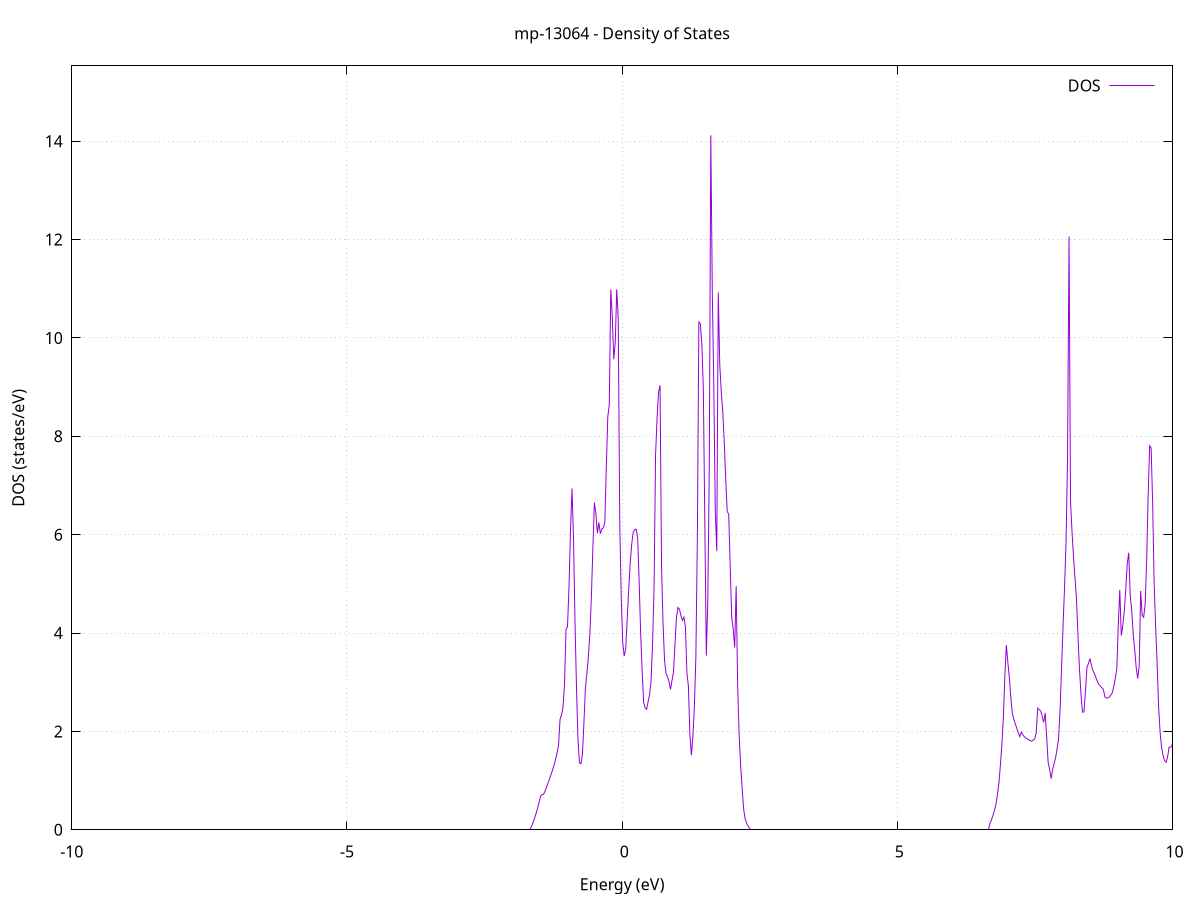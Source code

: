 set title 'mp-13064 - Density of States'
set xlabel 'Energy (eV)'
set ylabel 'DOS (states/eV)'
set grid
set xrange [-10:10]
set yrange [0:15.531]
set xzeroaxis lt -1
set terminal png size 800,600
set output 'mp-13064_dos_gnuplot.png'
plot '-' using 1:2 with lines title 'DOS'
-21.714000 0.000000
-21.686900 0.000000
-21.659800 0.000000
-21.632600 0.000000
-21.605500 0.000000
-21.578400 0.000000
-21.551300 0.000000
-21.524100 0.000000
-21.497000 0.000000
-21.469900 0.000000
-21.442800 0.000000
-21.415700 0.000000
-21.388500 0.000000
-21.361400 0.000000
-21.334300 0.000000
-21.307200 0.000000
-21.280100 0.000000
-21.252900 0.000000
-21.225800 0.000000
-21.198700 0.000000
-21.171600 0.000000
-21.144400 0.000000
-21.117300 0.000000
-21.090200 0.000000
-21.063100 0.000000
-21.036000 0.000000
-21.008800 0.000000
-20.981700 0.000000
-20.954600 0.000000
-20.927500 0.000000
-20.900300 0.000000
-20.873200 0.000000
-20.846100 0.000000
-20.819000 0.000000
-20.791900 0.000000
-20.764700 0.000000
-20.737600 0.000000
-20.710500 0.000000
-20.683400 0.000000
-20.656300 0.000000
-20.629100 0.000000
-20.602000 0.000000
-20.574900 0.000000
-20.547800 0.000000
-20.520600 0.000000
-20.493500 0.000000
-20.466400 0.000000
-20.439300 0.000000
-20.412200 0.000000
-20.385000 0.000000
-20.357900 0.000000
-20.330800 0.000000
-20.303700 0.000000
-20.276500 0.000000
-20.249400 0.000000
-20.222300 0.000000
-20.195200 0.000000
-20.168100 0.000000
-20.140900 0.000000
-20.113800 0.000000
-20.086700 0.000000
-20.059600 0.000000
-20.032400 0.000000
-20.005300 0.000000
-19.978200 0.000000
-19.951100 0.000000
-19.924000 0.000000
-19.896800 0.000000
-19.869700 0.000000
-19.842600 0.000000
-19.815500 0.000000
-19.788400 0.000000
-19.761200 0.000000
-19.734100 0.000000
-19.707000 0.000000
-19.679900 0.000000
-19.652700 0.000000
-19.625600 0.000000
-19.598500 0.000000
-19.571400 0.000000
-19.544300 0.000000
-19.517100 0.000000
-19.490000 0.000000
-19.462900 0.000000
-19.435800 0.000000
-19.408600 0.000000
-19.381500 0.000000
-19.354400 0.000000
-19.327300 0.000000
-19.300200 0.000000
-19.273000 0.000000
-19.245900 0.064800
-19.218800 1.100700
-19.191700 2.669500
-19.164500 4.135700
-19.137400 5.825500
-19.110300 7.203400
-19.083200 8.298100
-19.056100 12.555900
-19.028900 16.362500
-19.001800 18.095400
-18.974700 14.949300
-18.947600 7.426200
-18.920500 5.519300
-18.893300 4.638800
-18.866200 3.813000
-18.839100 3.404700
-18.812000 2.166400
-18.784800 1.857600
-18.757700 1.680400
-18.730600 1.626700
-18.703500 1.573400
-18.676400 1.520900
-18.649200 1.472900
-18.622100 1.424800
-18.595000 1.371600
-18.567900 1.303800
-18.540700 1.226000
-18.513600 1.151600
-18.486500 3.620200
-18.459400 5.199200
-18.432300 8.399400
-18.405100 8.549300
-18.378000 9.060200
-18.350900 8.042800
-18.323800 6.958200
-18.296600 10.930800
-18.269500 16.466400
-18.242400 16.985400
-18.215300 14.123600
-18.188200 17.185400
-18.161000 28.923700
-18.133900 28.666700
-18.106800 34.449200
-18.079700 28.397500
-18.052600 23.942100
-18.025400 16.965400
-17.998300 10.657700
-17.971200 5.661100
-17.944100 0.005300
-17.916900 0.000000
-17.889800 0.000000
-17.862700 0.000000
-17.835600 0.000000
-17.808500 0.000000
-17.781300 0.000000
-17.754200 0.000000
-17.727100 0.000000
-17.700000 0.000000
-17.672800 0.000000
-17.645700 0.000000
-17.618600 0.000000
-17.591500 0.000000
-17.564400 0.000000
-17.537200 0.000000
-17.510100 0.000000
-17.483000 0.000000
-17.455900 0.000000
-17.428700 0.000000
-17.401600 0.000000
-17.374500 0.000000
-17.347400 0.000000
-17.320300 0.000000
-17.293100 0.000000
-17.266000 0.000000
-17.238900 0.000000
-17.211800 0.000000
-17.184700 0.000000
-17.157500 0.000000
-17.130400 0.000000
-17.103300 0.000000
-17.076200 0.000000
-17.049000 0.000000
-17.021900 0.000000
-16.994800 0.000000
-16.967700 0.000000
-16.940600 0.000000
-16.913400 0.000000
-16.886300 0.000000
-16.859200 0.000000
-16.832100 0.000000
-16.804900 0.000000
-16.777800 0.000000
-16.750700 0.000000
-16.723600 0.000000
-16.696500 0.000000
-16.669300 0.000000
-16.642200 0.000000
-16.615100 0.000000
-16.588000 0.000000
-16.560800 0.000000
-16.533700 0.000000
-16.506600 0.000000
-16.479500 0.000000
-16.452400 0.000000
-16.425200 0.000000
-16.398100 0.000000
-16.371000 0.000000
-16.343900 0.000000
-16.316800 0.000000
-16.289600 0.000000
-16.262500 0.000000
-16.235400 0.000000
-16.208300 0.000000
-16.181100 0.000000
-16.154000 0.000000
-16.126900 0.000000
-16.099800 0.000000
-16.072700 0.000000
-16.045500 0.000000
-16.018400 0.000000
-15.991300 0.000000
-15.964200 0.000000
-15.937000 0.000000
-15.909900 0.000000
-15.882800 0.000000
-15.855700 0.000000
-15.828600 0.000000
-15.801400 0.000000
-15.774300 0.000000
-15.747200 0.000000
-15.720100 0.000000
-15.692900 0.000000
-15.665800 0.000000
-15.638700 0.000000
-15.611600 0.000000
-15.584500 0.000000
-15.557300 0.000000
-15.530200 0.000000
-15.503100 0.000000
-15.476000 0.000000
-15.448900 0.000000
-15.421700 0.000000
-15.394600 0.000000
-15.367500 0.000000
-15.340400 0.000000
-15.313200 0.000000
-15.286100 0.000000
-15.259000 0.000000
-15.231900 0.000000
-15.204800 0.000000
-15.177600 0.000000
-15.150500 0.000000
-15.123400 0.000000
-15.096300 0.000000
-15.069100 0.000000
-15.042000 0.000000
-15.014900 0.000000
-14.987800 0.000000
-14.960700 0.000000
-14.933500 0.000000
-14.906400 0.000000
-14.879300 0.000000
-14.852200 0.000000
-14.825100 0.000000
-14.797900 0.000000
-14.770800 0.000000
-14.743700 0.000000
-14.716600 0.000000
-14.689400 0.000000
-14.662300 0.000000
-14.635200 0.000000
-14.608100 0.000000
-14.581000 0.000000
-14.553800 0.000000
-14.526700 0.000000
-14.499600 0.000000
-14.472500 0.000000
-14.445300 0.000000
-14.418200 0.000000
-14.391100 0.000000
-14.364000 0.000000
-14.336900 0.000000
-14.309700 0.000000
-14.282600 0.000000
-14.255500 0.000000
-14.228400 0.000000
-14.201200 0.000000
-14.174100 0.000000
-14.147000 0.000000
-14.119900 0.002300
-14.092800 0.011000
-14.065600 0.026400
-14.038500 0.048400
-14.011400 0.077000
-13.984300 0.111800
-13.957200 0.152300
-13.930000 0.198600
-13.902900 0.250600
-13.875800 0.301000
-13.848700 0.331000
-13.821500 0.359900
-13.794400 0.404000
-13.767300 0.449300
-13.740200 0.497500
-13.713100 0.541800
-13.685900 0.582100
-13.658800 0.619000
-13.631700 0.716100
-13.604600 0.858100
-13.577400 0.982500
-13.550300 1.198100
-13.523200 1.489200
-13.496100 1.653800
-13.469000 1.752400
-13.441800 1.853500
-13.414700 1.865800
-13.387600 2.115700
-13.360500 2.983400
-13.333300 4.070800
-13.306200 4.915600
-13.279100 5.586600
-13.252000 6.380700
-13.224900 6.809600
-13.197700 6.789800
-13.170600 6.491200
-13.143500 6.047400
-13.116400 5.613500
-13.089300 5.304900
-13.062100 5.014700
-13.035000 4.670200
-13.007900 4.515500
-12.980800 4.707600
-12.953600 5.396000
-12.926500 5.418000
-12.899400 3.926600
-12.872300 4.554800
-12.845200 6.593700
-12.818000 9.164400
-12.790900 9.228400
-12.763800 8.753300
-12.736700 8.383700
-12.709500 18.239600
-12.682400 5.733700
-12.655300 5.647700
-12.628200 6.917000
-12.601100 7.062900
-12.573900 5.007700
-12.546800 4.552600
-12.519700 4.075600
-12.492600 3.529300
-12.465400 2.981300
-12.438300 2.606600
-12.411200 1.942600
-12.384100 1.122100
-12.357000 0.584100
-12.329800 0.198800
-12.302700 0.000000
-12.275600 0.000000
-12.248500 0.000000
-12.221400 0.000000
-12.194200 0.000000
-12.167100 0.000000
-12.140000 0.000000
-12.112900 0.000000
-12.085700 0.000000
-12.058600 0.000000
-12.031500 0.000000
-12.004400 0.000000
-11.977300 0.000000
-11.950100 0.000000
-11.923000 0.000000
-11.895900 0.000000
-11.868800 0.000000
-11.841600 0.000000
-11.814500 0.000000
-11.787400 0.000000
-11.760300 0.000000
-11.733200 0.000000
-11.706000 0.000000
-11.678900 0.000000
-11.651800 0.000000
-11.624700 0.000000
-11.597500 0.000000
-11.570400 0.000000
-11.543300 0.000000
-11.516200 0.000000
-11.489100 0.000000
-11.461900 0.000000
-11.434800 0.000000
-11.407700 0.000000
-11.380600 0.000000
-11.353500 0.000000
-11.326300 0.000000
-11.299200 0.000000
-11.272100 0.000000
-11.245000 0.000000
-11.217800 0.000000
-11.190700 0.000000
-11.163600 0.000000
-11.136500 0.000000
-11.109400 0.000000
-11.082200 0.000000
-11.055100 0.000000
-11.028000 0.000000
-11.000900 0.000000
-10.973700 0.000000
-10.946600 0.000000
-10.919500 0.000000
-10.892400 0.000000
-10.865300 0.000000
-10.838100 0.000000
-10.811000 0.000000
-10.783900 0.000000
-10.756800 0.000000
-10.729600 0.000000
-10.702500 0.000000
-10.675400 0.000000
-10.648300 0.000000
-10.621200 0.000000
-10.594000 0.000000
-10.566900 0.000000
-10.539800 0.000000
-10.512700 0.000000
-10.485600 0.000000
-10.458400 0.000000
-10.431300 0.000000
-10.404200 0.000000
-10.377100 0.000000
-10.349900 0.000000
-10.322800 0.000000
-10.295700 0.000000
-10.268600 0.000000
-10.241500 0.000000
-10.214300 0.000000
-10.187200 0.000000
-10.160100 0.000000
-10.133000 0.000000
-10.105800 0.000000
-10.078700 0.000000
-10.051600 0.000000
-10.024500 0.000000
-9.997400 0.000000
-9.970200 0.000000
-9.943100 0.000000
-9.916000 0.000000
-9.888900 0.000000
-9.861700 0.000000
-9.834600 0.000000
-9.807500 0.000000
-9.780400 0.000000
-9.753300 0.000000
-9.726100 0.000000
-9.699000 0.000000
-9.671900 0.000000
-9.644800 0.000000
-9.617700 0.000000
-9.590500 0.000000
-9.563400 0.000000
-9.536300 0.000000
-9.509200 0.000000
-9.482000 0.000000
-9.454900 0.000000
-9.427800 0.000000
-9.400700 0.000000
-9.373600 0.000000
-9.346400 0.000000
-9.319300 0.000000
-9.292200 0.000000
-9.265100 0.000000
-9.237900 0.000000
-9.210800 0.000000
-9.183700 0.000000
-9.156600 0.000000
-9.129500 0.000000
-9.102300 0.000000
-9.075200 0.000000
-9.048100 0.000000
-9.021000 0.000000
-8.993900 0.000000
-8.966700 0.000000
-8.939600 0.000000
-8.912500 0.000000
-8.885400 0.000000
-8.858200 0.000000
-8.831100 0.000000
-8.804000 0.000000
-8.776900 0.000000
-8.749800 0.000000
-8.722600 0.000000
-8.695500 0.000000
-8.668400 0.000000
-8.641300 0.000000
-8.614100 0.000000
-8.587000 0.000000
-8.559900 0.000000
-8.532800 0.000000
-8.505700 0.000000
-8.478500 0.000000
-8.451400 0.000000
-8.424300 0.000000
-8.397200 0.000000
-8.370000 0.000000
-8.342900 0.000000
-8.315800 0.000000
-8.288700 0.000000
-8.261600 0.000000
-8.234400 0.000000
-8.207300 0.000000
-8.180200 0.000000
-8.153100 0.000000
-8.126000 0.000000
-8.098800 0.000000
-8.071700 0.000000
-8.044600 0.000000
-8.017500 0.000000
-7.990300 0.000000
-7.963200 0.000000
-7.936100 0.000000
-7.909000 0.000000
-7.881900 0.000000
-7.854700 0.000000
-7.827600 0.000000
-7.800500 0.000000
-7.773400 0.000000
-7.746200 0.000000
-7.719100 0.000000
-7.692000 0.000000
-7.664900 0.000000
-7.637800 0.000000
-7.610600 0.000000
-7.583500 0.000000
-7.556400 0.000000
-7.529300 0.000000
-7.502100 0.000000
-7.475000 0.000000
-7.447900 0.000000
-7.420800 0.000000
-7.393700 0.000000
-7.366500 0.000000
-7.339400 0.000000
-7.312300 0.000000
-7.285200 0.000000
-7.258100 0.000000
-7.230900 0.000000
-7.203800 0.000000
-7.176700 0.000000
-7.149600 0.000000
-7.122400 0.000000
-7.095300 0.000000
-7.068200 0.000000
-7.041100 0.000000
-7.014000 0.000000
-6.986800 0.000000
-6.959700 0.000000
-6.932600 0.000000
-6.905500 0.000000
-6.878300 0.000000
-6.851200 0.000000
-6.824100 0.000000
-6.797000 0.000000
-6.769900 0.000000
-6.742700 0.000000
-6.715600 0.000000
-6.688500 0.000000
-6.661400 0.000000
-6.634200 0.000000
-6.607100 0.000000
-6.580000 0.000000
-6.552900 0.000000
-6.525800 0.000000
-6.498600 0.000000
-6.471500 0.000000
-6.444400 0.000000
-6.417300 0.000000
-6.390200 0.000000
-6.363000 0.000000
-6.335900 0.000000
-6.308800 0.000000
-6.281700 0.000000
-6.254500 0.000000
-6.227400 0.000000
-6.200300 0.000000
-6.173200 0.000000
-6.146100 0.000000
-6.118900 0.000000
-6.091800 0.000000
-6.064700 0.000000
-6.037600 0.000000
-6.010400 0.000000
-5.983300 0.000000
-5.956200 0.000000
-5.929100 0.000000
-5.902000 0.000000
-5.874800 0.000000
-5.847700 0.000000
-5.820600 0.000000
-5.793500 0.000000
-5.766300 0.000000
-5.739200 0.000000
-5.712100 0.000000
-5.685000 0.000000
-5.657900 0.000000
-5.630700 0.000000
-5.603600 0.000000
-5.576500 0.000000
-5.549400 0.000000
-5.522300 0.000000
-5.495100 0.000000
-5.468000 0.000000
-5.440900 0.000000
-5.413800 0.000000
-5.386600 0.000000
-5.359500 0.000000
-5.332400 0.000000
-5.305300 0.000000
-5.278200 0.000000
-5.251000 0.000000
-5.223900 0.000000
-5.196800 0.000000
-5.169700 0.000000
-5.142500 0.000000
-5.115400 0.000000
-5.088300 0.000000
-5.061200 0.000000
-5.034100 0.000000
-5.006900 0.000000
-4.979800 0.000000
-4.952700 0.000000
-4.925600 0.000000
-4.898400 0.000000
-4.871300 0.000000
-4.844200 0.000000
-4.817100 0.000000
-4.790000 0.000000
-4.762800 0.000000
-4.735700 0.000000
-4.708600 0.000000
-4.681500 0.000000
-4.654400 0.000000
-4.627200 0.000000
-4.600100 0.000000
-4.573000 0.000000
-4.545900 0.000000
-4.518700 0.000000
-4.491600 0.000000
-4.464500 0.000000
-4.437400 0.000000
-4.410300 0.000000
-4.383100 0.000000
-4.356000 0.000000
-4.328900 0.000000
-4.301800 0.000000
-4.274600 0.000000
-4.247500 0.000000
-4.220400 0.000000
-4.193300 0.000000
-4.166200 0.000000
-4.139000 0.000000
-4.111900 0.000000
-4.084800 0.000000
-4.057700 0.000000
-4.030600 0.000000
-4.003400 0.000000
-3.976300 0.000000
-3.949200 0.000000
-3.922100 0.000000
-3.894900 0.000000
-3.867800 0.000000
-3.840700 0.000000
-3.813600 0.000000
-3.786500 0.000000
-3.759300 0.000000
-3.732200 0.000000
-3.705100 0.000000
-3.678000 0.000000
-3.650800 0.000000
-3.623700 0.000000
-3.596600 0.000000
-3.569500 0.000000
-3.542400 0.000000
-3.515200 0.000000
-3.488100 0.000000
-3.461000 0.000000
-3.433900 0.000000
-3.406700 0.000000
-3.379600 0.000000
-3.352500 0.000000
-3.325400 0.000000
-3.298300 0.000000
-3.271100 0.000000
-3.244000 0.000000
-3.216900 0.000000
-3.189800 0.000000
-3.162700 0.000000
-3.135500 0.000000
-3.108400 0.000000
-3.081300 0.000000
-3.054200 0.000000
-3.027000 0.000000
-2.999900 0.000000
-2.972800 0.000000
-2.945700 0.000000
-2.918600 0.000000
-2.891400 0.000000
-2.864300 0.000000
-2.837200 0.000000
-2.810100 0.000000
-2.782900 0.000000
-2.755800 0.000000
-2.728700 0.000000
-2.701600 0.000000
-2.674500 0.000000
-2.647300 0.000000
-2.620200 0.000000
-2.593100 0.000000
-2.566000 0.000000
-2.538800 0.000000
-2.511700 0.000000
-2.484600 0.000000
-2.457500 0.000000
-2.430400 0.000000
-2.403200 0.000000
-2.376100 0.000000
-2.349000 0.000000
-2.321900 0.000000
-2.294800 0.000000
-2.267600 0.000000
-2.240500 0.000000
-2.213400 0.000000
-2.186300 0.000000
-2.159100 0.000000
-2.132000 0.000000
-2.104900 0.000000
-2.077800 0.000000
-2.050700 0.000000
-2.023500 0.000000
-1.996400 0.000000
-1.969300 0.000000
-1.942200 0.000000
-1.915000 0.000000
-1.887900 0.000000
-1.860800 0.000000
-1.833700 0.000000
-1.806600 0.000000
-1.779400 0.000000
-1.752300 0.000000
-1.725200 0.000000
-1.698100 0.000000
-1.670900 0.011300
-1.643800 0.078000
-1.616700 0.154600
-1.589600 0.241200
-1.562500 0.337800
-1.535300 0.444300
-1.508200 0.560800
-1.481100 0.687300
-1.454000 0.715900
-1.426900 0.722200
-1.399700 0.787000
-1.372600 0.868200
-1.345500 0.951600
-1.318400 1.037200
-1.291200 1.125500
-1.264100 1.217200
-1.237000 1.314700
-1.209900 1.430100
-1.182800 1.565100
-1.155600 1.719600
-1.128500 2.243700
-1.101400 2.338800
-1.074300 2.493500
-1.047100 2.967700
-1.020000 4.066500
-0.992900 4.131800
-0.965800 4.928000
-0.938700 6.060300
-0.911500 6.936500
-0.884400 5.961300
-0.857300 4.257100
-0.830200 2.921000
-0.803000 1.855000
-0.775900 1.360600
-0.748800 1.345900
-0.721700 1.533500
-0.694600 2.166300
-0.667400 2.888300
-0.640300 3.177200
-0.613200 3.518700
-0.586100 4.001200
-0.559000 4.728700
-0.531800 5.735500
-0.504700 6.652200
-0.477600 6.435900
-0.450500 6.029400
-0.423300 6.245900
-0.396200 6.020200
-0.369100 6.117300
-0.342000 6.139300
-0.314900 6.244800
-0.287700 7.377600
-0.260600 8.397400
-0.233500 8.646000
-0.206400 10.985200
-0.179200 10.441100
-0.152100 9.566200
-0.125000 9.917900
-0.097900 10.988700
-0.070800 10.394300
-0.043600 6.235800
-0.016500 4.710000
0.010600 3.802300
0.037700 3.530400
0.064900 3.682800
0.092000 4.285700
0.119100 4.878000
0.146200 5.407600
0.173300 5.801700
0.200500 6.041800
0.227600 6.102600
0.254700 6.111400
0.281800 5.932800
0.308900 5.054700
0.336100 3.999500
0.363200 3.233200
0.390300 2.594600
0.417400 2.477900
0.444600 2.450100
0.471700 2.606400
0.498800 2.749600
0.525900 3.036300
0.553000 3.787400
0.580200 4.948700
0.607300 7.620500
0.634400 8.366000
0.661500 8.897600
0.688700 9.037000
0.715800 5.349000
0.742900 4.201000
0.770000 3.452400
0.797100 3.177400
0.824300 3.107800
0.851400 3.010200
0.878500 2.853900
0.905600 3.031500
0.932800 3.206500
0.959900 3.761700
0.987000 4.318100
1.014100 4.519300
1.041200 4.485300
1.068400 4.353800
1.095500 4.256800
1.122600 4.321500
1.149700 4.125400
1.176800 3.187000
1.204000 2.921700
1.231100 1.928900
1.258200 1.517800
1.285300 1.897400
1.312500 2.491300
1.339600 3.517200
1.366700 5.940200
1.393800 10.324500
1.420900 10.287900
1.448100 9.880600
1.475200 8.971200
1.502300 6.239700
1.529400 3.541000
1.556600 4.669400
1.583700 7.403000
1.610800 14.118700
1.637900 10.964500
1.665000 9.046300
1.692200 6.499800
1.719300 5.664000
1.746400 10.924000
1.773500 9.466800
1.800600 8.911000
1.827800 8.504800
1.854900 7.898100
1.882000 7.125800
1.909100 6.471400
1.936300 6.415600
1.963400 5.359300
1.990500 4.331400
2.017600 4.085000
2.044700 3.705400
2.071900 4.952600
2.099000 2.918400
2.126100 1.919300
2.153200 1.304200
2.180400 0.845900
2.207500 0.423700
2.234600 0.223000
2.261700 0.138300
2.288800 0.073600
2.316000 0.029200
2.343100 0.005000
2.370200 0.000000
2.397300 0.000000
2.424500 0.000000
2.451600 0.000000
2.478700 0.000000
2.505800 0.000000
2.532900 0.000000
2.560100 0.000000
2.587200 0.000000
2.614300 0.000000
2.641400 0.000000
2.668500 0.000000
2.695700 0.000000
2.722800 0.000000
2.749900 0.000000
2.777000 0.000000
2.804200 0.000000
2.831300 0.000000
2.858400 0.000000
2.885500 0.000000
2.912600 0.000000
2.939800 0.000000
2.966900 0.000000
2.994000 0.000000
3.021100 0.000000
3.048300 0.000000
3.075400 0.000000
3.102500 0.000000
3.129600 0.000000
3.156700 0.000000
3.183900 0.000000
3.211000 0.000000
3.238100 0.000000
3.265200 0.000000
3.292400 0.000000
3.319500 0.000000
3.346600 0.000000
3.373700 0.000000
3.400800 0.000000
3.428000 0.000000
3.455100 0.000000
3.482200 0.000000
3.509300 0.000000
3.536400 0.000000
3.563600 0.000000
3.590700 0.000000
3.617800 0.000000
3.644900 0.000000
3.672100 0.000000
3.699200 0.000000
3.726300 0.000000
3.753400 0.000000
3.780500 0.000000
3.807700 0.000000
3.834800 0.000000
3.861900 0.000000
3.889000 0.000000
3.916200 0.000000
3.943300 0.000000
3.970400 0.000000
3.997500 0.000000
4.024600 0.000000
4.051800 0.000000
4.078900 0.000000
4.106000 0.000000
4.133100 0.000000
4.160300 0.000000
4.187400 0.000000
4.214500 0.000000
4.241600 0.000000
4.268700 0.000000
4.295900 0.000000
4.323000 0.000000
4.350100 0.000000
4.377200 0.000000
4.404300 0.000000
4.431500 0.000000
4.458600 0.000000
4.485700 0.000000
4.512800 0.000000
4.540000 0.000000
4.567100 0.000000
4.594200 0.000000
4.621300 0.000000
4.648400 0.000000
4.675600 0.000000
4.702700 0.000000
4.729800 0.000000
4.756900 0.000000
4.784100 0.000000
4.811200 0.000000
4.838300 0.000000
4.865400 0.000000
4.892500 0.000000
4.919700 0.000000
4.946800 0.000000
4.973900 0.000000
5.001000 0.000000
5.028200 0.000000
5.055300 0.000000
5.082400 0.000000
5.109500 0.000000
5.136600 0.000000
5.163800 0.000000
5.190900 0.000000
5.218000 0.000000
5.245100 0.000000
5.272200 0.000000
5.299400 0.000000
5.326500 0.000000
5.353600 0.000000
5.380700 0.000000
5.407900 0.000000
5.435000 0.000000
5.462100 0.000000
5.489200 0.000000
5.516300 0.000000
5.543500 0.000000
5.570600 0.000000
5.597700 0.000000
5.624800 0.000000
5.652000 0.000000
5.679100 0.000000
5.706200 0.000000
5.733300 0.000000
5.760400 0.000000
5.787600 0.000000
5.814700 0.000000
5.841800 0.000000
5.868900 0.000000
5.896100 0.000000
5.923200 0.000000
5.950300 0.000000
5.977400 0.000000
6.004500 0.000000
6.031700 0.000000
6.058800 0.000000
6.085900 0.000000
6.113000 0.000000
6.140100 0.000000
6.167300 0.000000
6.194400 0.000000
6.221500 0.000000
6.248600 0.000000
6.275800 0.000000
6.302900 0.000000
6.330000 0.000000
6.357100 0.000000
6.384200 0.000000
6.411400 0.000000
6.438500 0.000000
6.465600 0.000000
6.492700 0.000000
6.519900 0.000000
6.547000 0.000000
6.574100 0.000000
6.601200 0.000000
6.628300 0.000000
6.655500 0.000000
6.682600 0.126700
6.709700 0.199800
6.736800 0.287900
6.764000 0.390900
6.791100 0.510700
6.818200 0.710300
6.845300 0.941300
6.872400 1.306200
6.899600 1.726400
6.926700 2.272900
6.953800 3.114300
6.980900 3.757300
7.008000 3.408400
7.035200 3.096100
7.062300 2.685600
7.089400 2.370200
7.116500 2.246400
7.143700 2.153400
7.170800 2.062500
7.197900 1.972800
7.225000 1.894100
7.252100 1.986200
7.279300 1.933500
7.306400 1.895500
7.333500 1.866700
7.360600 1.848500
7.387800 1.831800
7.414900 1.813500
7.442000 1.799300
7.469100 1.826500
7.496200 1.848700
7.523400 1.964000
7.550500 2.472200
7.577600 2.442400
7.604700 2.415800
7.631800 2.314000
7.659000 2.185700
7.686100 2.376500
7.713200 1.905100
7.740300 1.368000
7.767500 1.234600
7.794600 1.039400
7.821700 1.222200
7.848800 1.344000
7.875900 1.468000
7.903100 1.643300
7.930200 1.856200
7.957300 2.441100
7.984400 3.301200
8.011600 4.158800
8.038700 4.928300
8.065800 5.857900
8.092900 7.532000
8.120000 12.062900
8.147200 6.675600
8.174300 6.057900
8.201400 5.541800
8.228500 5.113700
8.255700 4.687700
8.282800 3.944800
8.309900 3.260800
8.337000 2.771300
8.364100 2.390200
8.391300 2.396700
8.418400 2.804400
8.445500 3.302500
8.472600 3.380300
8.499700 3.482200
8.526900 3.340100
8.554000 3.242000
8.581100 3.173900
8.608200 3.094700
8.635400 3.014700
8.662500 2.954100
8.689600 2.919700
8.716700 2.885000
8.743800 2.856000
8.771000 2.704500
8.798100 2.678100
8.825200 2.679900
8.852300 2.699400
8.879500 2.736300
8.906600 2.790700
8.933700 2.920000
8.960800 3.074100
8.987900 3.271900
9.015100 4.165400
9.042200 4.878600
9.069300 3.948100
9.096400 4.147200
9.123600 4.438800
9.150700 4.884500
9.177800 5.407000
9.204900 5.633400
9.232000 4.755900
9.259200 4.456600
9.286300 3.968600
9.313400 3.659600
9.340500 3.298600
9.367600 3.075400
9.394800 3.328200
9.421900 4.856300
9.449000 4.362700
9.476100 4.319900
9.503300 4.587300
9.530400 5.478300
9.557500 6.785000
9.584600 7.806800
9.611700 7.763600
9.638900 6.660200
9.666000 5.047400
9.693100 4.146500
9.720200 3.389900
9.747400 2.507300
9.774500 1.985300
9.801600 1.678300
9.828700 1.510500
9.855800 1.407400
9.883000 1.372600
9.910100 1.472200
9.937200 1.676500
9.964300 1.679900
9.991500 1.718700
10.018600 1.803000
10.045700 1.596500
10.072800 1.488900
10.099900 1.612600
10.127100 1.890600
10.154200 2.289500
10.181300 2.937100
10.208400 3.315500
10.235500 3.619100
10.262700 3.909000
10.289800 4.116300
10.316900 3.645100
10.344000 3.288300
10.371200 2.994600
10.398300 2.736600
10.425400 2.518400
10.452500 2.342000
10.479600 2.209000
10.506800 2.102400
10.533900 2.182700
10.561000 2.385000
10.588100 2.249200
10.615300 2.180100
10.642400 2.187600
10.669500 2.385800
10.696600 2.785700
10.723700 3.471200
10.750900 4.377400
10.778000 5.436500
10.805100 6.524800
10.832200 7.404000
10.859400 6.937700
10.886500 6.233900
10.913600 5.541900
10.940700 4.836100
10.967800 4.617400
10.995000 4.314400
11.022100 3.775200
11.049200 1.617700
11.076300 1.072600
11.103400 0.112600
11.130600 0.042900
11.157700 0.006500
11.184800 0.000000
11.211900 0.000000
11.239100 0.105500
11.266200 0.402100
11.293300 0.826300
11.320400 1.376900
11.347500 3.657100
11.374700 3.635500
11.401800 4.453900
11.428900 6.370200
11.456000 8.320200
11.483200 8.516100
11.510300 6.972500
11.537400 4.662900
11.564500 4.014700
11.591600 3.999200
11.618800 4.669000
11.645900 6.129200
11.673000 6.856700
11.700100 6.781600
11.727300 6.204500
11.754400 5.849000
11.781500 5.458400
11.808600 4.755000
11.835700 4.697300
11.862900 4.831400
11.890000 5.540700
11.917100 5.783900
11.944200 4.790300
11.971300 4.348200
11.998500 3.460900
12.025600 3.020200
12.052700 2.584100
12.079800 2.322200
12.107000 1.894300
12.134100 1.759500
12.161200 1.927600
12.188300 2.207300
12.215400 2.610700
12.242600 3.959700
12.269700 4.545800
12.296800 5.805100
12.323900 6.961500
12.351100 8.144000
12.378200 6.764700
12.405300 7.521700
12.432400 6.632400
12.459500 5.409900
12.486700 3.224700
12.513800 2.032300
12.540900 1.320900
12.568000 0.827700
12.595200 0.544400
12.622300 0.334200
12.649400 0.188900
12.676500 0.113000
12.703600 0.125200
12.730800 0.211400
12.757900 0.427900
12.785000 0.900400
12.812100 1.444400
12.839200 2.010300
12.866400 2.504900
12.893500 2.832500
12.920600 3.072200
12.947700 4.140000
12.974900 3.694500
13.002000 3.615200
13.029100 3.427400
13.056200 3.158300
13.083300 2.877500
13.110500 2.647100
13.137600 2.415300
13.164700 2.216600
13.191800 2.096700
13.219000 2.050000
13.246100 2.390900
13.273200 2.412000
13.300300 2.565200
13.327400 2.496900
13.354600 2.346300
13.381700 2.146500
13.408800 1.964600
13.435900 1.828000
13.463000 1.514800
13.490200 1.475700
13.517300 1.458300
13.544400 1.442800
13.571500 1.428500
13.598700 1.415200
13.625800 1.402500
13.652900 1.391300
13.680000 1.388600
13.707100 1.410800
13.734300 1.458200
13.761400 1.529000
13.788500 1.544700
13.815600 1.508500
13.842800 1.452000
13.869900 1.369400
13.897000 1.304300
13.924100 1.254700
13.951200 1.215700
13.978400 1.191700
14.005500 1.181900
14.032600 1.181700
14.059700 1.181900
14.086900 1.181200
14.114000 1.179400
14.141100 1.172200
14.168200 1.166600
14.195300 1.160900
14.222500 1.155400
14.249600 1.150000
14.276700 1.144900
14.303800 1.108300
14.330900 1.099400
14.358100 1.091200
14.385200 1.084700
14.412300 1.080400
14.439400 1.078200
14.466600 1.078000
14.493700 1.075000
14.520800 1.066200
14.547900 1.062200
14.575000 1.064300
14.602200 1.069800
14.629300 1.075800
14.656400 1.083700
14.683500 1.406700
14.710700 1.362200
14.737800 1.014700
14.764900 1.034300
14.792000 1.054200
14.819100 1.074300
14.846300 1.094600
14.873400 1.118400
14.900500 1.172300
14.927600 1.261900
14.954800 1.387200
14.981900 1.548100
15.009000 1.744800
15.036100 2.250200
15.063200 2.466400
15.090400 2.802200
15.117500 3.161100
15.144600 4.255200
15.171700 2.962800
15.198800 2.874700
15.226000 2.839400
15.253100 2.797000
15.280200 2.728300
15.307300 2.651300
15.334500 2.559000
15.361600 2.460500
15.388700 2.366400
15.415800 2.273100
15.442900 2.183800
15.470100 2.118700
15.497200 2.081700
15.524300 2.137400
15.551400 2.160200
15.578600 2.226700
15.605700 2.360400
15.632800 2.562400
15.659900 3.307100
15.687000 2.582000
15.714200 2.302300
15.741300 1.782700
15.768400 1.716200
15.795500 1.692000
15.822700 1.704400
15.849800 1.650800
15.876900 1.574700
15.904000 1.478800
15.931100 1.306300
15.958300 1.091100
15.985400 0.893200
16.012500 0.712500
16.039600 0.588700
16.066700 0.404900
16.093900 0.280600
16.121000 0.270200
16.148100 0.271100
16.175200 0.279100
16.202400 0.294200
16.229500 0.316400
16.256600 0.337200
16.283700 0.349700
16.310800 0.361200
16.338000 0.377700
16.365100 0.397800
16.392200 0.418000
16.419300 0.437700
16.446500 0.457000
16.473600 0.475700
16.500700 0.494000
16.527800 0.511800
16.554900 0.529100
16.582100 0.546500
16.609200 0.565300
16.636300 0.585700
16.663400 0.607800
16.690600 0.789500
16.717700 0.884300
16.744800 0.969000
16.771900 1.043800
16.799000 1.108400
16.826200 1.163100
16.853300 1.207600
16.880400 1.245100
16.907500 1.274800
16.934600 1.297900
16.961800 1.306700
16.988900 1.300400
17.016000 1.293100
17.043100 1.285500
17.070300 1.277600
17.097400 1.270100
17.124500 1.293400
17.151600 1.288800
17.178700 1.275900
17.205900 1.274600
17.233000 1.291200
17.260100 1.314400
17.287200 1.343200
17.314400 1.377600
17.341500 1.417400
17.368600 1.636900
17.395700 1.699700
17.422800 1.768200
17.450000 1.831200
17.477100 1.904200
17.504200 2.938800
17.531300 2.022800
17.558500 2.007100
17.585600 1.990100
17.612700 1.992800
17.639800 2.009900
17.666900 2.059300
17.694100 2.114000
17.721200 2.167400
17.748300 2.216700
17.775400 2.251100
17.802500 2.305200
17.829700 2.379700
17.856800 2.448300
17.883900 2.505400
17.911000 2.551000
17.938200 2.588400
17.965300 2.659900
17.992400 2.871900
18.019500 2.964600
18.046600 2.729400
18.073800 2.689700
18.100900 2.654800
18.128000 2.625700
18.155100 2.598700
18.182300 2.613400
18.209400 2.673700
18.236500 2.743800
18.263600 2.823100
18.290700 2.970400
18.317900 2.830400
18.345000 2.761200
18.372100 2.636500
18.399200 2.507500
18.426400 2.365300
18.453500 2.245200
18.480600 2.225800
18.507700 2.211100
18.534800 2.199000
18.562000 2.190800
18.589100 2.189500
18.616200 2.198500
18.643300 2.193700
18.670400 2.147100
18.697600 2.118500
18.724700 2.155100
18.751800 2.370600
18.778900 2.466200
18.806100 2.537800
18.833200 2.590700
18.860300 2.624900
18.887400 2.640400
18.914500 2.695500
18.941700 2.628900
18.968800 2.546400
18.995900 2.453300
19.023000 2.269600
19.050200 2.194500
19.077300 2.129000
19.104400 2.072500
19.131500 2.024400
19.158600 1.984800
19.185800 1.953700
19.212900 1.931000
19.240000 1.949600
19.267100 1.709700
19.294200 1.535300
19.321400 1.502800
19.348500 1.485600
19.375600 1.432500
19.402700 1.322400
19.429900 1.156600
19.457000 1.026400
19.484100 0.904200
19.511200 0.811500
19.538300 0.768600
19.565500 0.810500
19.592600 0.939200
19.619700 1.157600
19.646800 1.442200
19.674000 1.717300
19.701100 1.892900
19.728200 2.054800
19.755300 1.664700
19.782400 1.584500
19.809600 1.539100
19.836700 1.522200
19.863800 1.534300
19.890900 1.551000
19.918100 1.579700
19.945200 1.604300
19.972300 1.694300
19.999400 1.769400
20.026500 1.848700
20.053700 1.932200
20.080800 2.019700
20.107900 2.119800
20.135000 2.233300
20.162100 2.387800
20.189300 2.615300
20.216400 2.860000
20.243500 3.052100
20.270600 3.237200
20.297800 3.307000
20.324900 3.505400
20.352000 3.539200
20.379100 3.092300
20.406200 2.627500
20.433400 2.400200
20.460500 2.272400
20.487600 2.208500
20.514700 2.148200
20.541900 2.142500
20.569000 2.177800
20.596100 2.215100
20.623200 2.238200
20.650300 2.236400
20.677500 2.270400
20.704600 2.153300
20.731700 2.184000
20.758800 2.224900
20.786000 2.278700
20.813100 2.345700
20.840200 2.613100
20.867300 2.677200
20.894400 2.768800
20.921600 2.811500
20.948700 3.129600
20.975800 2.958400
21.002900 2.923100
21.030000 2.935600
21.057200 2.976900
21.084300 3.008400
21.111400 3.059700
21.138500 3.137200
21.165700 3.120000
21.192800 3.074400
21.219900 3.078900
21.247000 3.120600
21.274100 3.140400
21.301300 3.237700
21.328400 3.000200
21.355500 2.727200
21.382600 2.422900
21.409800 2.138500
21.436900 2.004900
21.464000 1.981100
21.491100 1.957400
21.518200 1.931600
21.545400 1.903800
21.572500 1.873900
21.599600 1.842400
21.626700 1.810800
21.653900 1.778900
21.681000 1.754500
21.708100 1.782100
21.735200 1.817700
21.762300 1.768700
21.789500 1.715500
21.816600 1.672000
21.843700 1.641800
21.870800 1.619300
21.897900 1.586300
21.925100 1.540700
21.952200 1.544200
21.979300 1.550400
22.006400 1.593000
22.033600 1.686900
22.060700 1.792200
22.087800 1.887500
22.114900 2.048100
22.142000 2.205800
22.169200 2.393300
22.196300 2.636400
22.223400 3.013800
22.250500 3.369100
22.277700 3.653400
22.304800 3.898700
22.331900 4.105800
22.359000 4.448400
22.386100 4.622000
22.413300 3.474800
22.440400 2.933200
22.467500 2.684200
22.494600 2.456400
22.521800 1.957900
22.548900 1.883800
22.576000 1.805100
22.603100 1.722700
22.630200 1.646100
22.657400 1.592900
22.684500 2.190700
22.711600 1.985300
22.738700 2.014000
22.765800 2.063600
22.793000 2.126100
22.820100 2.198300
22.847200 2.281600
22.874300 2.382900
22.901500 2.518200
22.928600 2.680300
22.955700 2.834500
22.982800 3.048500
23.009900 3.438900
23.037100 3.567100
23.064200 3.512300
23.091300 3.205800
23.118400 2.830600
23.145600 2.507100
23.172700 2.407300
23.199800 2.319700
23.226900 2.244300
23.254000 2.182000
23.281200 2.130500
23.308300 2.100200
23.335400 2.043400
23.362500 2.127900
23.389700 2.060100
23.416800 1.985000
23.443900 1.943400
23.471000 1.919200
23.498100 1.911600
23.525300 2.244100
23.552400 2.085500
23.579500 1.903000
23.606600 1.937400
23.633700 2.068200
23.660900 2.237200
23.688000 2.278300
23.715100 2.233900
23.742200 2.275300
23.769400 2.322400
23.796500 2.360500
23.823600 2.378800
23.850700 2.398900
23.877800 2.412000
23.905000 2.409300
23.932100 2.783600
23.959200 3.344300
23.986300 2.479000
24.013500 2.364400
24.040600 2.262900
24.067700 2.421500
24.094800 2.473800
24.121900 2.353700
24.149100 2.215800
24.176200 2.024800
24.203300 1.890100
24.230400 1.837800
24.257500 1.831700
24.284700 1.824300
24.311800 1.812700
24.338900 1.798900
24.366000 1.786400
24.393200 1.777200
24.420300 1.772600
24.447400 1.722200
24.474500 1.699800
24.501600 1.703000
24.528800 1.726500
24.555900 1.771000
24.583000 1.916900
24.610100 1.893700
24.637300 1.872600
24.664400 1.853800
24.691500 1.837400
24.718600 1.940700
24.745700 1.949300
24.772900 1.974100
24.800000 2.013400
24.827100 2.055900
24.854200 2.121600
24.881400 2.189000
24.908500 2.300100
24.935600 2.473400
24.962700 2.668000
24.989800 2.965400
25.017000 3.301800
25.044100 3.504700
25.071200 3.541900
25.098300 3.586000
25.125400 3.579300
25.152600 3.512200
25.179700 3.320200
25.206800 3.089900
25.233900 2.893400
25.261100 2.730600
25.288200 2.644400
25.315300 2.484600
25.342400 2.331800
25.369500 2.199900
25.396700 2.119400
25.423800 2.052300
25.450900 1.989200
25.478000 1.933600
25.505200 1.885500
25.532300 1.848800
25.559400 1.837100
25.586500 1.859300
25.613600 1.908300
25.640800 2.064500
25.667900 2.369400
25.695000 2.932400
25.722100 3.558900
25.749300 4.311500
25.776400 5.217100
25.803500 6.179900
25.830600 7.381300
25.857700 7.852300
25.884900 7.850900
25.912000 7.666000
25.939100 7.283000
25.966200 8.499300
25.993300 27.372600
26.020500 37.031200
26.047600 10.746400
26.074700 7.072900
26.101800 5.672900
26.129000 4.819900
26.156100 4.170400
26.183200 3.666600
26.210300 3.321500
26.237400 3.157900
26.264600 3.121500
26.291700 3.236300
26.318800 3.320000
26.345900 3.318200
26.373100 3.267500
26.400200 3.203300
26.427300 3.128200
26.454400 3.045900
26.481500 2.963600
26.508700 2.886100
26.535800 2.811000
26.562900 2.712900
26.590000 2.458600
26.617200 2.543000
26.644300 2.600200
26.671400 2.509300
26.698500 2.416100
26.725600 2.351100
26.752800 2.290900
26.779900 2.234000
26.807000 2.219700
26.834100 2.222100
26.861200 2.237500
26.888400 2.104500
26.915500 2.007800
26.942600 1.930700
26.969700 1.871400
26.996900 1.829000
27.024000 1.803000
27.051100 1.793300
27.078200 1.797600
27.105300 2.250600
27.132500 2.244600
27.159600 2.352500
27.186700 2.532500
27.213800 2.729200
27.241000 2.915200
27.268100 3.089100
27.295200 3.210900
27.322300 3.266300
27.349400 3.272800
27.376600 3.236400
27.403700 3.111000
27.430800 2.984800
27.457900 2.929500
27.485100 2.929100
27.512200 2.994100
27.539300 3.161300
27.566400 3.370600
27.593500 3.823600
27.620700 3.236800
27.647800 3.217500
27.674900 3.208900
27.702000 3.207700
27.729100 3.189700
27.756300 3.157300
27.783400 3.110000
27.810500 3.047700
27.837600 3.045200
27.864800 2.811800
27.891900 2.596000
27.919000 2.510900
27.946100 2.352200
27.973200 2.320400
28.000400 2.310200
28.027500 2.321900
28.054600 2.419700
28.081700 2.875300
28.108900 2.708800
28.136000 2.501900
28.163100 2.420800
28.190200 2.395400
28.217300 2.377700
28.244500 2.363500
28.271600 2.344200
28.298700 2.319900
28.325800 2.290600
28.353000 2.256600
28.380100 2.241200
28.407200 2.225400
28.434300 2.209400
28.461400 2.187200
28.488600 2.141400
28.515700 2.097400
28.542800 2.090900
28.569900 2.082000
28.597000 2.064000
28.624200 2.109500
28.651300 1.911700
28.678400 2.382500
28.705500 2.456400
28.732700 2.501800
28.759800 2.535200
28.786900 2.561900
28.814000 2.648100
28.841100 2.701800
28.868300 2.719600
28.895400 2.730600
28.922500 2.758900
28.949600 3.022000
28.976800 3.291500
29.003900 2.651700
29.031000 2.557500
29.058100 2.571900
29.085200 2.470000
29.112400 2.360400
29.139500 2.251200
29.166600 2.144900
29.193700 2.043800
29.220900 1.941000
29.248000 1.843700
29.275100 1.748000
29.302200 1.653200
29.329300 1.559300
29.356500 1.465900
29.383600 1.370500
29.410700 1.273300
29.437800 1.176000
29.464900 1.078900
29.492100 0.983200
29.519200 0.892300
29.546300 0.811100
29.573400 0.750400
29.600600 0.713700
29.627700 0.682200
29.654800 0.653400
29.681900 0.624300
29.709000 0.591100
29.736200 0.554700
29.763300 0.516100
29.790400 0.474300
29.817500 0.429200
29.844700 0.381000
29.871800 0.329500
29.898900 0.274700
29.926000 0.216800
29.953100 0.153200
29.980300 0.088100
30.007400 0.037800
30.034500 0.008400
30.061600 0.000100
30.088700 0.000000
30.115900 0.000000
30.143000 0.000000
30.170100 0.000000
30.197200 0.000000
30.224400 0.000000
30.251500 0.000000
30.278600 0.000000
30.305700 0.000000
30.332800 0.000000
30.360000 0.000000
30.387100 0.000000
30.414200 0.000000
30.441300 0.000000
30.468500 0.000000
30.495600 0.000000
30.522700 0.000000
30.549800 0.000000
30.576900 0.000000
30.604100 0.000000
30.631200 0.000000
30.658300 0.000000
30.685400 0.000000
30.712600 0.000000
30.739700 0.000000
30.766800 0.000000
30.793900 0.000000
30.821000 0.000000
30.848200 0.000000
30.875300 0.000000
30.902400 0.000000
30.929500 0.000000
30.956600 0.000000
30.983800 0.000000
31.010900 0.000000
31.038000 0.000000
31.065100 0.000000
31.092300 0.000000
31.119400 0.000000
31.146500 0.000000
31.173600 0.000000
31.200700 0.000000
31.227900 0.000000
31.255000 0.000000
31.282100 0.000000
31.309200 0.000000
31.336400 0.000000
31.363500 0.000000
31.390600 0.000000
31.417700 0.000000
31.444800 0.000000
31.472000 0.000000
31.499100 0.000000
31.526200 0.000000
31.553300 0.000000
31.580500 0.000000
31.607600 0.000000
31.634700 0.000000
31.661800 0.000000
31.688900 0.000000
31.716100 0.000000
31.743200 0.000000
31.770300 0.000000
31.797400 0.000000
31.824500 0.000000
31.851700 0.000000
31.878800 0.000000
31.905900 0.000000
31.933000 0.000000
31.960200 0.000000
31.987300 0.000000
32.014400 0.000000
32.041500 0.000000
32.068600 0.000000
32.095800 0.000000
32.122900 0.000000
32.150000 0.000000
32.177100 0.000000
32.204300 0.000000
32.231400 0.000000
32.258500 0.000000
32.285600 0.000000
32.312700 0.000000
32.339900 0.000000
32.367000 0.000000
32.394100 0.000000
32.421200 0.000000
32.448400 0.000000
32.475500 0.000000
32.502600 0.000000
32.529700 0.000000
e
